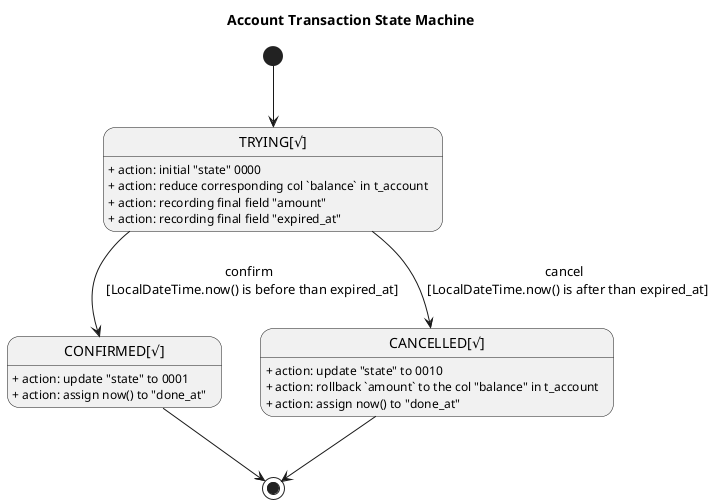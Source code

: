 @startuml
skinparam monochrome true
scale 1
title Account Transaction State Machine

' State
state "TRYING[√]" as TRYING
TRYING: + action: initial "state" 0000
TRYING: + action: reduce corresponding col `balance` in t_account
TRYING: + action: recording final field "amount"
TRYING: + action: recording final field "expired_at"
'''
state "CONFIRMED[√]" as CONFIRMED
CONFIRMED: + action: update "state" to 0001
CONFIRMED: + action: assign now() to "done_at"
'''
state "CANCELLED[√]" as CANCELLED
CANCELLED: + action: update "state" to 0010
CANCELLED: + action: rollback `amount` to the col "balance" in t_account
CANCELLED: + action: assign now() to "done_at"
' Transition
[*] --> TRYING
TRYING --> CONFIRMED: confirm \n [LocalDateTime.now() is before than expired_at]
TRYING --> CANCELLED: cancel \n [LocalDateTime.now() is after than expired_at]
CONFIRMED --> [*]
CANCELLED --> [*]
@enduml

